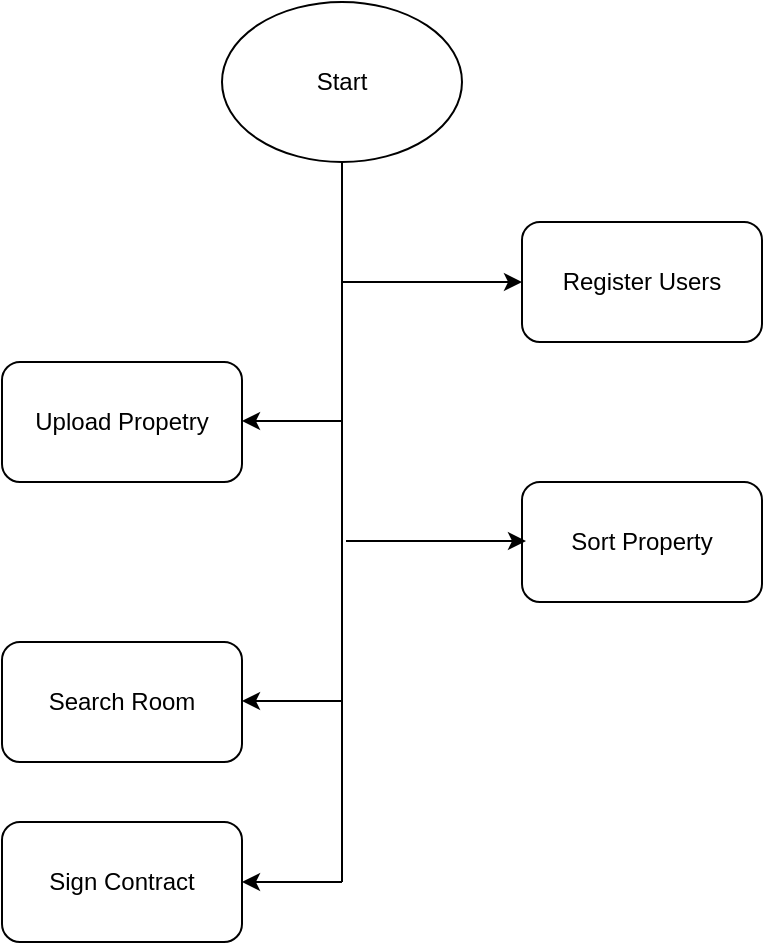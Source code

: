 <mxfile version="21.6.8" type="device">
  <diagram name="Page-1" id="LWOJE5c2cGtBWxzh3j04">
    <mxGraphModel dx="1114" dy="646" grid="1" gridSize="10" guides="1" tooltips="1" connect="1" arrows="1" fold="1" page="1" pageScale="1" pageWidth="827" pageHeight="1169" math="0" shadow="0">
      <root>
        <mxCell id="0" />
        <mxCell id="1" parent="0" />
        <mxCell id="UWk9Q45jrZQb95YSXHlG-1" value="Start" style="ellipse;whiteSpace=wrap;html=1;" vertex="1" parent="1">
          <mxGeometry x="350" y="50" width="120" height="80" as="geometry" />
        </mxCell>
        <mxCell id="UWk9Q45jrZQb95YSXHlG-2" value="" style="endArrow=none;html=1;rounded=0;entryX=0.5;entryY=1;entryDx=0;entryDy=0;" edge="1" parent="1" target="UWk9Q45jrZQb95YSXHlG-1">
          <mxGeometry width="50" height="50" relative="1" as="geometry">
            <mxPoint x="410" y="490" as="sourcePoint" />
            <mxPoint x="440" y="310" as="targetPoint" />
            <Array as="points">
              <mxPoint x="410" y="490" />
            </Array>
          </mxGeometry>
        </mxCell>
        <mxCell id="UWk9Q45jrZQb95YSXHlG-3" value="Register Users" style="rounded=1;whiteSpace=wrap;html=1;" vertex="1" parent="1">
          <mxGeometry x="500" y="160" width="120" height="60" as="geometry" />
        </mxCell>
        <mxCell id="UWk9Q45jrZQb95YSXHlG-4" value="Upload Propetry" style="rounded=1;whiteSpace=wrap;html=1;" vertex="1" parent="1">
          <mxGeometry x="240" y="230" width="120" height="60" as="geometry" />
        </mxCell>
        <mxCell id="UWk9Q45jrZQb95YSXHlG-5" value="Sort Property" style="rounded=1;whiteSpace=wrap;html=1;" vertex="1" parent="1">
          <mxGeometry x="500" y="290" width="120" height="60" as="geometry" />
        </mxCell>
        <mxCell id="UWk9Q45jrZQb95YSXHlG-6" value="Search Room" style="rounded=1;whiteSpace=wrap;html=1;" vertex="1" parent="1">
          <mxGeometry x="240" y="370" width="120" height="60" as="geometry" />
        </mxCell>
        <mxCell id="UWk9Q45jrZQb95YSXHlG-7" value="Sign Contract" style="rounded=1;whiteSpace=wrap;html=1;" vertex="1" parent="1">
          <mxGeometry x="240" y="460" width="120" height="60" as="geometry" />
        </mxCell>
        <mxCell id="UWk9Q45jrZQb95YSXHlG-8" value="" style="endArrow=classic;html=1;rounded=0;entryX=1;entryY=0.5;entryDx=0;entryDy=0;" edge="1" parent="1" target="UWk9Q45jrZQb95YSXHlG-7">
          <mxGeometry width="50" height="50" relative="1" as="geometry">
            <mxPoint x="410" y="490" as="sourcePoint" />
            <mxPoint x="440" y="310" as="targetPoint" />
          </mxGeometry>
        </mxCell>
        <mxCell id="UWk9Q45jrZQb95YSXHlG-9" value="" style="endArrow=classic;html=1;rounded=0;entryX=1;entryY=0.5;entryDx=0;entryDy=0;" edge="1" parent="1">
          <mxGeometry width="50" height="50" relative="1" as="geometry">
            <mxPoint x="410" y="399.5" as="sourcePoint" />
            <mxPoint x="360" y="399.5" as="targetPoint" />
          </mxGeometry>
        </mxCell>
        <mxCell id="UWk9Q45jrZQb95YSXHlG-10" value="" style="endArrow=classic;html=1;rounded=0;entryX=1;entryY=0.5;entryDx=0;entryDy=0;" edge="1" parent="1">
          <mxGeometry width="50" height="50" relative="1" as="geometry">
            <mxPoint x="410" y="259.5" as="sourcePoint" />
            <mxPoint x="360" y="259.5" as="targetPoint" />
          </mxGeometry>
        </mxCell>
        <mxCell id="UWk9Q45jrZQb95YSXHlG-11" value="" style="endArrow=classic;html=1;rounded=0;entryX=0;entryY=0.5;entryDx=0;entryDy=0;" edge="1" parent="1" target="UWk9Q45jrZQb95YSXHlG-3">
          <mxGeometry width="50" height="50" relative="1" as="geometry">
            <mxPoint x="410" y="190" as="sourcePoint" />
            <mxPoint x="390" y="520" as="targetPoint" />
          </mxGeometry>
        </mxCell>
        <mxCell id="UWk9Q45jrZQb95YSXHlG-12" value="" style="endArrow=classic;html=1;rounded=0;entryX=0;entryY=0.5;entryDx=0;entryDy=0;" edge="1" parent="1">
          <mxGeometry width="50" height="50" relative="1" as="geometry">
            <mxPoint x="412" y="319.5" as="sourcePoint" />
            <mxPoint x="502" y="319.5" as="targetPoint" />
          </mxGeometry>
        </mxCell>
      </root>
    </mxGraphModel>
  </diagram>
</mxfile>
